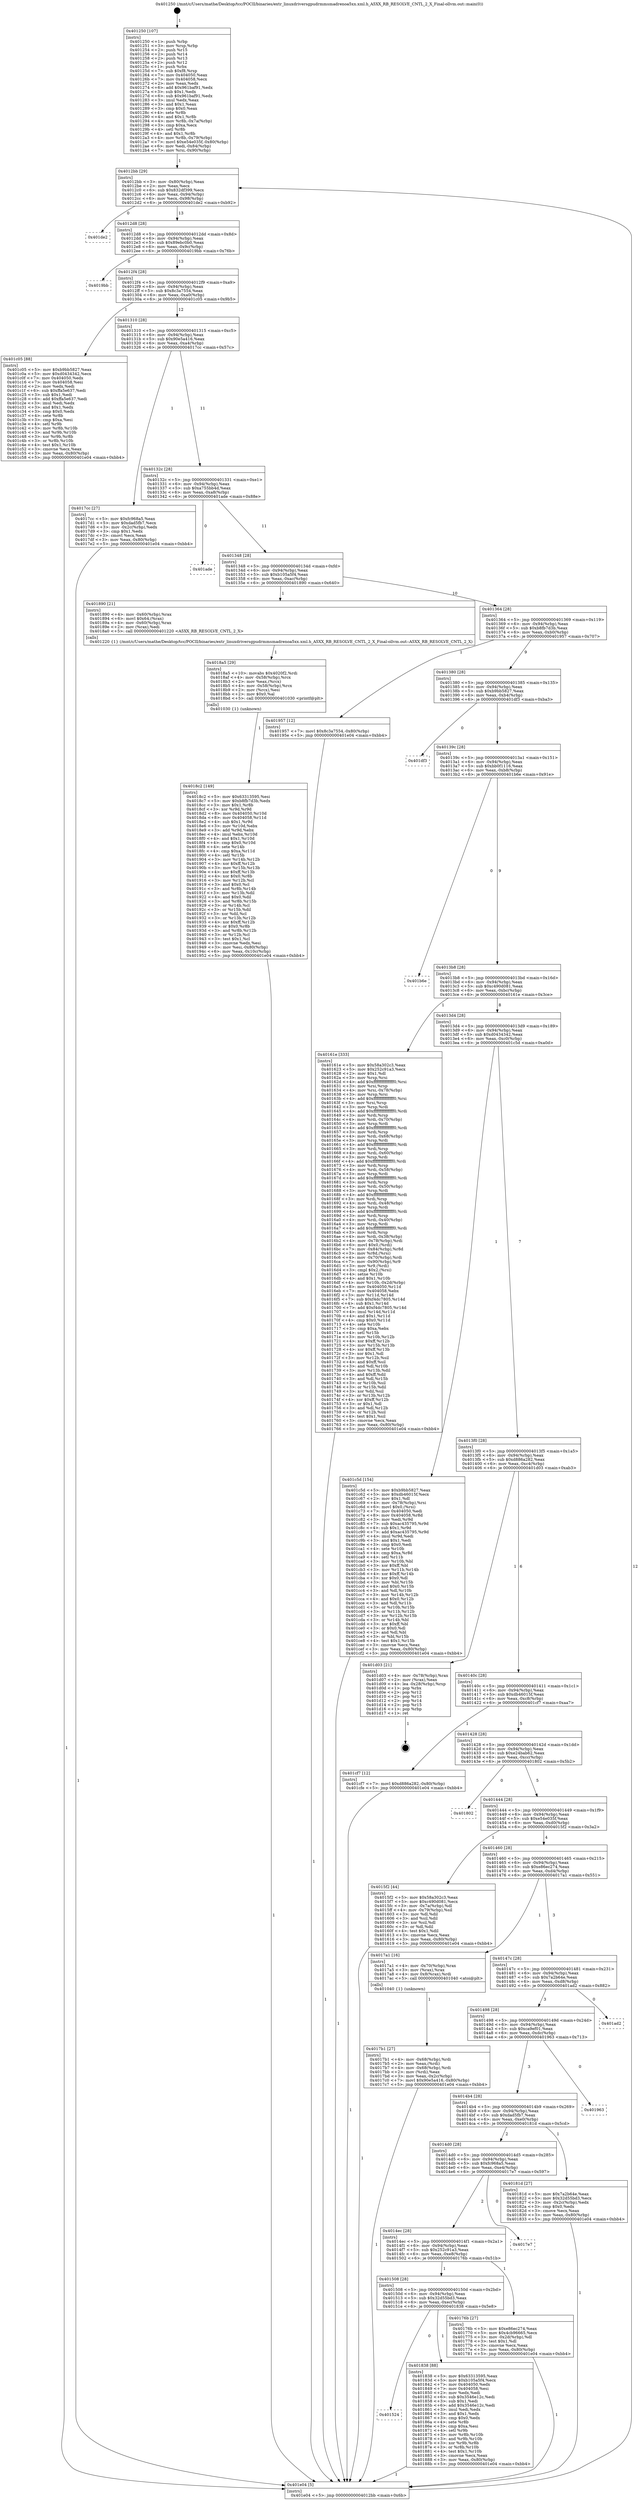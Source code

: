 digraph "0x401250" {
  label = "0x401250 (/mnt/c/Users/mathe/Desktop/tcc/POCII/binaries/extr_linuxdriversgpudrmmsmadrenoa5xx.xml.h_A5XX_RB_RESOLVE_CNTL_2_X_Final-ollvm.out::main(0))"
  labelloc = "t"
  node[shape=record]

  Entry [label="",width=0.3,height=0.3,shape=circle,fillcolor=black,style=filled]
  "0x4012bb" [label="{
     0x4012bb [29]\l
     | [instrs]\l
     &nbsp;&nbsp;0x4012bb \<+3\>: mov -0x80(%rbp),%eax\l
     &nbsp;&nbsp;0x4012be \<+2\>: mov %eax,%ecx\l
     &nbsp;&nbsp;0x4012c0 \<+6\>: sub $0x832df399,%ecx\l
     &nbsp;&nbsp;0x4012c6 \<+6\>: mov %eax,-0x94(%rbp)\l
     &nbsp;&nbsp;0x4012cc \<+6\>: mov %ecx,-0x98(%rbp)\l
     &nbsp;&nbsp;0x4012d2 \<+6\>: je 0000000000401de2 \<main+0xb92\>\l
  }"]
  "0x401de2" [label="{
     0x401de2\l
  }", style=dashed]
  "0x4012d8" [label="{
     0x4012d8 [28]\l
     | [instrs]\l
     &nbsp;&nbsp;0x4012d8 \<+5\>: jmp 00000000004012dd \<main+0x8d\>\l
     &nbsp;&nbsp;0x4012dd \<+6\>: mov -0x94(%rbp),%eax\l
     &nbsp;&nbsp;0x4012e3 \<+5\>: sub $0x89ebc0b0,%eax\l
     &nbsp;&nbsp;0x4012e8 \<+6\>: mov %eax,-0x9c(%rbp)\l
     &nbsp;&nbsp;0x4012ee \<+6\>: je 00000000004019bb \<main+0x76b\>\l
  }"]
  Exit [label="",width=0.3,height=0.3,shape=circle,fillcolor=black,style=filled,peripheries=2]
  "0x4019bb" [label="{
     0x4019bb\l
  }", style=dashed]
  "0x4012f4" [label="{
     0x4012f4 [28]\l
     | [instrs]\l
     &nbsp;&nbsp;0x4012f4 \<+5\>: jmp 00000000004012f9 \<main+0xa9\>\l
     &nbsp;&nbsp;0x4012f9 \<+6\>: mov -0x94(%rbp),%eax\l
     &nbsp;&nbsp;0x4012ff \<+5\>: sub $0x8c3a7554,%eax\l
     &nbsp;&nbsp;0x401304 \<+6\>: mov %eax,-0xa0(%rbp)\l
     &nbsp;&nbsp;0x40130a \<+6\>: je 0000000000401c05 \<main+0x9b5\>\l
  }"]
  "0x4018c2" [label="{
     0x4018c2 [149]\l
     | [instrs]\l
     &nbsp;&nbsp;0x4018c2 \<+5\>: mov $0x63313595,%esi\l
     &nbsp;&nbsp;0x4018c7 \<+5\>: mov $0xb8fb7d3b,%edx\l
     &nbsp;&nbsp;0x4018cc \<+3\>: mov $0x1,%r8b\l
     &nbsp;&nbsp;0x4018cf \<+3\>: xor %r9d,%r9d\l
     &nbsp;&nbsp;0x4018d2 \<+8\>: mov 0x404050,%r10d\l
     &nbsp;&nbsp;0x4018da \<+8\>: mov 0x404058,%r11d\l
     &nbsp;&nbsp;0x4018e2 \<+4\>: sub $0x1,%r9d\l
     &nbsp;&nbsp;0x4018e6 \<+3\>: mov %r10d,%ebx\l
     &nbsp;&nbsp;0x4018e9 \<+3\>: add %r9d,%ebx\l
     &nbsp;&nbsp;0x4018ec \<+4\>: imul %ebx,%r10d\l
     &nbsp;&nbsp;0x4018f0 \<+4\>: and $0x1,%r10d\l
     &nbsp;&nbsp;0x4018f4 \<+4\>: cmp $0x0,%r10d\l
     &nbsp;&nbsp;0x4018f8 \<+4\>: sete %r14b\l
     &nbsp;&nbsp;0x4018fc \<+4\>: cmp $0xa,%r11d\l
     &nbsp;&nbsp;0x401900 \<+4\>: setl %r15b\l
     &nbsp;&nbsp;0x401904 \<+3\>: mov %r14b,%r12b\l
     &nbsp;&nbsp;0x401907 \<+4\>: xor $0xff,%r12b\l
     &nbsp;&nbsp;0x40190b \<+3\>: mov %r15b,%r13b\l
     &nbsp;&nbsp;0x40190e \<+4\>: xor $0xff,%r13b\l
     &nbsp;&nbsp;0x401912 \<+4\>: xor $0x0,%r8b\l
     &nbsp;&nbsp;0x401916 \<+3\>: mov %r12b,%cl\l
     &nbsp;&nbsp;0x401919 \<+3\>: and $0x0,%cl\l
     &nbsp;&nbsp;0x40191c \<+3\>: and %r8b,%r14b\l
     &nbsp;&nbsp;0x40191f \<+3\>: mov %r13b,%dil\l
     &nbsp;&nbsp;0x401922 \<+4\>: and $0x0,%dil\l
     &nbsp;&nbsp;0x401926 \<+3\>: and %r8b,%r15b\l
     &nbsp;&nbsp;0x401929 \<+3\>: or %r14b,%cl\l
     &nbsp;&nbsp;0x40192c \<+3\>: or %r15b,%dil\l
     &nbsp;&nbsp;0x40192f \<+3\>: xor %dil,%cl\l
     &nbsp;&nbsp;0x401932 \<+3\>: or %r13b,%r12b\l
     &nbsp;&nbsp;0x401935 \<+4\>: xor $0xff,%r12b\l
     &nbsp;&nbsp;0x401939 \<+4\>: or $0x0,%r8b\l
     &nbsp;&nbsp;0x40193d \<+3\>: and %r8b,%r12b\l
     &nbsp;&nbsp;0x401940 \<+3\>: or %r12b,%cl\l
     &nbsp;&nbsp;0x401943 \<+3\>: test $0x1,%cl\l
     &nbsp;&nbsp;0x401946 \<+3\>: cmovne %edx,%esi\l
     &nbsp;&nbsp;0x401949 \<+3\>: mov %esi,-0x80(%rbp)\l
     &nbsp;&nbsp;0x40194c \<+6\>: mov %eax,-0x10c(%rbp)\l
     &nbsp;&nbsp;0x401952 \<+5\>: jmp 0000000000401e04 \<main+0xbb4\>\l
  }"]
  "0x401c05" [label="{
     0x401c05 [88]\l
     | [instrs]\l
     &nbsp;&nbsp;0x401c05 \<+5\>: mov $0xb9bb5827,%eax\l
     &nbsp;&nbsp;0x401c0a \<+5\>: mov $0xd0434342,%ecx\l
     &nbsp;&nbsp;0x401c0f \<+7\>: mov 0x404050,%edx\l
     &nbsp;&nbsp;0x401c16 \<+7\>: mov 0x404058,%esi\l
     &nbsp;&nbsp;0x401c1d \<+2\>: mov %edx,%edi\l
     &nbsp;&nbsp;0x401c1f \<+6\>: sub $0xffa5e637,%edi\l
     &nbsp;&nbsp;0x401c25 \<+3\>: sub $0x1,%edi\l
     &nbsp;&nbsp;0x401c28 \<+6\>: add $0xffa5e637,%edi\l
     &nbsp;&nbsp;0x401c2e \<+3\>: imul %edi,%edx\l
     &nbsp;&nbsp;0x401c31 \<+3\>: and $0x1,%edx\l
     &nbsp;&nbsp;0x401c34 \<+3\>: cmp $0x0,%edx\l
     &nbsp;&nbsp;0x401c37 \<+4\>: sete %r8b\l
     &nbsp;&nbsp;0x401c3b \<+3\>: cmp $0xa,%esi\l
     &nbsp;&nbsp;0x401c3e \<+4\>: setl %r9b\l
     &nbsp;&nbsp;0x401c42 \<+3\>: mov %r8b,%r10b\l
     &nbsp;&nbsp;0x401c45 \<+3\>: and %r9b,%r10b\l
     &nbsp;&nbsp;0x401c48 \<+3\>: xor %r9b,%r8b\l
     &nbsp;&nbsp;0x401c4b \<+3\>: or %r8b,%r10b\l
     &nbsp;&nbsp;0x401c4e \<+4\>: test $0x1,%r10b\l
     &nbsp;&nbsp;0x401c52 \<+3\>: cmovne %ecx,%eax\l
     &nbsp;&nbsp;0x401c55 \<+3\>: mov %eax,-0x80(%rbp)\l
     &nbsp;&nbsp;0x401c58 \<+5\>: jmp 0000000000401e04 \<main+0xbb4\>\l
  }"]
  "0x401310" [label="{
     0x401310 [28]\l
     | [instrs]\l
     &nbsp;&nbsp;0x401310 \<+5\>: jmp 0000000000401315 \<main+0xc5\>\l
     &nbsp;&nbsp;0x401315 \<+6\>: mov -0x94(%rbp),%eax\l
     &nbsp;&nbsp;0x40131b \<+5\>: sub $0x90e5a416,%eax\l
     &nbsp;&nbsp;0x401320 \<+6\>: mov %eax,-0xa4(%rbp)\l
     &nbsp;&nbsp;0x401326 \<+6\>: je 00000000004017cc \<main+0x57c\>\l
  }"]
  "0x4018a5" [label="{
     0x4018a5 [29]\l
     | [instrs]\l
     &nbsp;&nbsp;0x4018a5 \<+10\>: movabs $0x4020f2,%rdi\l
     &nbsp;&nbsp;0x4018af \<+4\>: mov -0x58(%rbp),%rcx\l
     &nbsp;&nbsp;0x4018b3 \<+2\>: mov %eax,(%rcx)\l
     &nbsp;&nbsp;0x4018b5 \<+4\>: mov -0x58(%rbp),%rcx\l
     &nbsp;&nbsp;0x4018b9 \<+2\>: mov (%rcx),%esi\l
     &nbsp;&nbsp;0x4018bb \<+2\>: mov $0x0,%al\l
     &nbsp;&nbsp;0x4018bd \<+5\>: call 0000000000401030 \<printf@plt\>\l
     | [calls]\l
     &nbsp;&nbsp;0x401030 \{1\} (unknown)\l
  }"]
  "0x4017cc" [label="{
     0x4017cc [27]\l
     | [instrs]\l
     &nbsp;&nbsp;0x4017cc \<+5\>: mov $0xfc968a5,%eax\l
     &nbsp;&nbsp;0x4017d1 \<+5\>: mov $0xdad5fb7,%ecx\l
     &nbsp;&nbsp;0x4017d6 \<+3\>: mov -0x2c(%rbp),%edx\l
     &nbsp;&nbsp;0x4017d9 \<+3\>: cmp $0x1,%edx\l
     &nbsp;&nbsp;0x4017dc \<+3\>: cmovl %ecx,%eax\l
     &nbsp;&nbsp;0x4017df \<+3\>: mov %eax,-0x80(%rbp)\l
     &nbsp;&nbsp;0x4017e2 \<+5\>: jmp 0000000000401e04 \<main+0xbb4\>\l
  }"]
  "0x40132c" [label="{
     0x40132c [28]\l
     | [instrs]\l
     &nbsp;&nbsp;0x40132c \<+5\>: jmp 0000000000401331 \<main+0xe1\>\l
     &nbsp;&nbsp;0x401331 \<+6\>: mov -0x94(%rbp),%eax\l
     &nbsp;&nbsp;0x401337 \<+5\>: sub $0xa755bb4d,%eax\l
     &nbsp;&nbsp;0x40133c \<+6\>: mov %eax,-0xa8(%rbp)\l
     &nbsp;&nbsp;0x401342 \<+6\>: je 0000000000401ade \<main+0x88e\>\l
  }"]
  "0x401524" [label="{
     0x401524\l
  }", style=dashed]
  "0x401ade" [label="{
     0x401ade\l
  }", style=dashed]
  "0x401348" [label="{
     0x401348 [28]\l
     | [instrs]\l
     &nbsp;&nbsp;0x401348 \<+5\>: jmp 000000000040134d \<main+0xfd\>\l
     &nbsp;&nbsp;0x40134d \<+6\>: mov -0x94(%rbp),%eax\l
     &nbsp;&nbsp;0x401353 \<+5\>: sub $0xb105a5f4,%eax\l
     &nbsp;&nbsp;0x401358 \<+6\>: mov %eax,-0xac(%rbp)\l
     &nbsp;&nbsp;0x40135e \<+6\>: je 0000000000401890 \<main+0x640\>\l
  }"]
  "0x401838" [label="{
     0x401838 [88]\l
     | [instrs]\l
     &nbsp;&nbsp;0x401838 \<+5\>: mov $0x63313595,%eax\l
     &nbsp;&nbsp;0x40183d \<+5\>: mov $0xb105a5f4,%ecx\l
     &nbsp;&nbsp;0x401842 \<+7\>: mov 0x404050,%edx\l
     &nbsp;&nbsp;0x401849 \<+7\>: mov 0x404058,%esi\l
     &nbsp;&nbsp;0x401850 \<+2\>: mov %edx,%edi\l
     &nbsp;&nbsp;0x401852 \<+6\>: sub $0x3546e12c,%edi\l
     &nbsp;&nbsp;0x401858 \<+3\>: sub $0x1,%edi\l
     &nbsp;&nbsp;0x40185b \<+6\>: add $0x3546e12c,%edi\l
     &nbsp;&nbsp;0x401861 \<+3\>: imul %edi,%edx\l
     &nbsp;&nbsp;0x401864 \<+3\>: and $0x1,%edx\l
     &nbsp;&nbsp;0x401867 \<+3\>: cmp $0x0,%edx\l
     &nbsp;&nbsp;0x40186a \<+4\>: sete %r8b\l
     &nbsp;&nbsp;0x40186e \<+3\>: cmp $0xa,%esi\l
     &nbsp;&nbsp;0x401871 \<+4\>: setl %r9b\l
     &nbsp;&nbsp;0x401875 \<+3\>: mov %r8b,%r10b\l
     &nbsp;&nbsp;0x401878 \<+3\>: and %r9b,%r10b\l
     &nbsp;&nbsp;0x40187b \<+3\>: xor %r9b,%r8b\l
     &nbsp;&nbsp;0x40187e \<+3\>: or %r8b,%r10b\l
     &nbsp;&nbsp;0x401881 \<+4\>: test $0x1,%r10b\l
     &nbsp;&nbsp;0x401885 \<+3\>: cmovne %ecx,%eax\l
     &nbsp;&nbsp;0x401888 \<+3\>: mov %eax,-0x80(%rbp)\l
     &nbsp;&nbsp;0x40188b \<+5\>: jmp 0000000000401e04 \<main+0xbb4\>\l
  }"]
  "0x401890" [label="{
     0x401890 [21]\l
     | [instrs]\l
     &nbsp;&nbsp;0x401890 \<+4\>: mov -0x60(%rbp),%rax\l
     &nbsp;&nbsp;0x401894 \<+6\>: movl $0x64,(%rax)\l
     &nbsp;&nbsp;0x40189a \<+4\>: mov -0x60(%rbp),%rax\l
     &nbsp;&nbsp;0x40189e \<+2\>: mov (%rax),%edi\l
     &nbsp;&nbsp;0x4018a0 \<+5\>: call 0000000000401220 \<A5XX_RB_RESOLVE_CNTL_2_X\>\l
     | [calls]\l
     &nbsp;&nbsp;0x401220 \{1\} (/mnt/c/Users/mathe/Desktop/tcc/POCII/binaries/extr_linuxdriversgpudrmmsmadrenoa5xx.xml.h_A5XX_RB_RESOLVE_CNTL_2_X_Final-ollvm.out::A5XX_RB_RESOLVE_CNTL_2_X)\l
  }"]
  "0x401364" [label="{
     0x401364 [28]\l
     | [instrs]\l
     &nbsp;&nbsp;0x401364 \<+5\>: jmp 0000000000401369 \<main+0x119\>\l
     &nbsp;&nbsp;0x401369 \<+6\>: mov -0x94(%rbp),%eax\l
     &nbsp;&nbsp;0x40136f \<+5\>: sub $0xb8fb7d3b,%eax\l
     &nbsp;&nbsp;0x401374 \<+6\>: mov %eax,-0xb0(%rbp)\l
     &nbsp;&nbsp;0x40137a \<+6\>: je 0000000000401957 \<main+0x707\>\l
  }"]
  "0x4017b1" [label="{
     0x4017b1 [27]\l
     | [instrs]\l
     &nbsp;&nbsp;0x4017b1 \<+4\>: mov -0x68(%rbp),%rdi\l
     &nbsp;&nbsp;0x4017b5 \<+2\>: mov %eax,(%rdi)\l
     &nbsp;&nbsp;0x4017b7 \<+4\>: mov -0x68(%rbp),%rdi\l
     &nbsp;&nbsp;0x4017bb \<+2\>: mov (%rdi),%eax\l
     &nbsp;&nbsp;0x4017bd \<+3\>: mov %eax,-0x2c(%rbp)\l
     &nbsp;&nbsp;0x4017c0 \<+7\>: movl $0x90e5a416,-0x80(%rbp)\l
     &nbsp;&nbsp;0x4017c7 \<+5\>: jmp 0000000000401e04 \<main+0xbb4\>\l
  }"]
  "0x401957" [label="{
     0x401957 [12]\l
     | [instrs]\l
     &nbsp;&nbsp;0x401957 \<+7\>: movl $0x8c3a7554,-0x80(%rbp)\l
     &nbsp;&nbsp;0x40195e \<+5\>: jmp 0000000000401e04 \<main+0xbb4\>\l
  }"]
  "0x401380" [label="{
     0x401380 [28]\l
     | [instrs]\l
     &nbsp;&nbsp;0x401380 \<+5\>: jmp 0000000000401385 \<main+0x135\>\l
     &nbsp;&nbsp;0x401385 \<+6\>: mov -0x94(%rbp),%eax\l
     &nbsp;&nbsp;0x40138b \<+5\>: sub $0xb9bb5827,%eax\l
     &nbsp;&nbsp;0x401390 \<+6\>: mov %eax,-0xb4(%rbp)\l
     &nbsp;&nbsp;0x401396 \<+6\>: je 0000000000401df3 \<main+0xba3\>\l
  }"]
  "0x401508" [label="{
     0x401508 [28]\l
     | [instrs]\l
     &nbsp;&nbsp;0x401508 \<+5\>: jmp 000000000040150d \<main+0x2bd\>\l
     &nbsp;&nbsp;0x40150d \<+6\>: mov -0x94(%rbp),%eax\l
     &nbsp;&nbsp;0x401513 \<+5\>: sub $0x32d55bd3,%eax\l
     &nbsp;&nbsp;0x401518 \<+6\>: mov %eax,-0xec(%rbp)\l
     &nbsp;&nbsp;0x40151e \<+6\>: je 0000000000401838 \<main+0x5e8\>\l
  }"]
  "0x401df3" [label="{
     0x401df3\l
  }", style=dashed]
  "0x40139c" [label="{
     0x40139c [28]\l
     | [instrs]\l
     &nbsp;&nbsp;0x40139c \<+5\>: jmp 00000000004013a1 \<main+0x151\>\l
     &nbsp;&nbsp;0x4013a1 \<+6\>: mov -0x94(%rbp),%eax\l
     &nbsp;&nbsp;0x4013a7 \<+5\>: sub $0xbb0f1116,%eax\l
     &nbsp;&nbsp;0x4013ac \<+6\>: mov %eax,-0xb8(%rbp)\l
     &nbsp;&nbsp;0x4013b2 \<+6\>: je 0000000000401b6e \<main+0x91e\>\l
  }"]
  "0x40176b" [label="{
     0x40176b [27]\l
     | [instrs]\l
     &nbsp;&nbsp;0x40176b \<+5\>: mov $0xe86ec274,%eax\l
     &nbsp;&nbsp;0x401770 \<+5\>: mov $0x4cb96665,%ecx\l
     &nbsp;&nbsp;0x401775 \<+3\>: mov -0x2d(%rbp),%dl\l
     &nbsp;&nbsp;0x401778 \<+3\>: test $0x1,%dl\l
     &nbsp;&nbsp;0x40177b \<+3\>: cmovne %ecx,%eax\l
     &nbsp;&nbsp;0x40177e \<+3\>: mov %eax,-0x80(%rbp)\l
     &nbsp;&nbsp;0x401781 \<+5\>: jmp 0000000000401e04 \<main+0xbb4\>\l
  }"]
  "0x401b6e" [label="{
     0x401b6e\l
  }", style=dashed]
  "0x4013b8" [label="{
     0x4013b8 [28]\l
     | [instrs]\l
     &nbsp;&nbsp;0x4013b8 \<+5\>: jmp 00000000004013bd \<main+0x16d\>\l
     &nbsp;&nbsp;0x4013bd \<+6\>: mov -0x94(%rbp),%eax\l
     &nbsp;&nbsp;0x4013c3 \<+5\>: sub $0xc490d081,%eax\l
     &nbsp;&nbsp;0x4013c8 \<+6\>: mov %eax,-0xbc(%rbp)\l
     &nbsp;&nbsp;0x4013ce \<+6\>: je 000000000040161e \<main+0x3ce\>\l
  }"]
  "0x4014ec" [label="{
     0x4014ec [28]\l
     | [instrs]\l
     &nbsp;&nbsp;0x4014ec \<+5\>: jmp 00000000004014f1 \<main+0x2a1\>\l
     &nbsp;&nbsp;0x4014f1 \<+6\>: mov -0x94(%rbp),%eax\l
     &nbsp;&nbsp;0x4014f7 \<+5\>: sub $0x252c91a3,%eax\l
     &nbsp;&nbsp;0x4014fc \<+6\>: mov %eax,-0xe8(%rbp)\l
     &nbsp;&nbsp;0x401502 \<+6\>: je 000000000040176b \<main+0x51b\>\l
  }"]
  "0x40161e" [label="{
     0x40161e [333]\l
     | [instrs]\l
     &nbsp;&nbsp;0x40161e \<+5\>: mov $0x58a302c3,%eax\l
     &nbsp;&nbsp;0x401623 \<+5\>: mov $0x252c91a3,%ecx\l
     &nbsp;&nbsp;0x401628 \<+2\>: mov $0x1,%dl\l
     &nbsp;&nbsp;0x40162a \<+3\>: mov %rsp,%rsi\l
     &nbsp;&nbsp;0x40162d \<+4\>: add $0xfffffffffffffff0,%rsi\l
     &nbsp;&nbsp;0x401631 \<+3\>: mov %rsi,%rsp\l
     &nbsp;&nbsp;0x401634 \<+4\>: mov %rsi,-0x78(%rbp)\l
     &nbsp;&nbsp;0x401638 \<+3\>: mov %rsp,%rsi\l
     &nbsp;&nbsp;0x40163b \<+4\>: add $0xfffffffffffffff0,%rsi\l
     &nbsp;&nbsp;0x40163f \<+3\>: mov %rsi,%rsp\l
     &nbsp;&nbsp;0x401642 \<+3\>: mov %rsp,%rdi\l
     &nbsp;&nbsp;0x401645 \<+4\>: add $0xfffffffffffffff0,%rdi\l
     &nbsp;&nbsp;0x401649 \<+3\>: mov %rdi,%rsp\l
     &nbsp;&nbsp;0x40164c \<+4\>: mov %rdi,-0x70(%rbp)\l
     &nbsp;&nbsp;0x401650 \<+3\>: mov %rsp,%rdi\l
     &nbsp;&nbsp;0x401653 \<+4\>: add $0xfffffffffffffff0,%rdi\l
     &nbsp;&nbsp;0x401657 \<+3\>: mov %rdi,%rsp\l
     &nbsp;&nbsp;0x40165a \<+4\>: mov %rdi,-0x68(%rbp)\l
     &nbsp;&nbsp;0x40165e \<+3\>: mov %rsp,%rdi\l
     &nbsp;&nbsp;0x401661 \<+4\>: add $0xfffffffffffffff0,%rdi\l
     &nbsp;&nbsp;0x401665 \<+3\>: mov %rdi,%rsp\l
     &nbsp;&nbsp;0x401668 \<+4\>: mov %rdi,-0x60(%rbp)\l
     &nbsp;&nbsp;0x40166c \<+3\>: mov %rsp,%rdi\l
     &nbsp;&nbsp;0x40166f \<+4\>: add $0xfffffffffffffff0,%rdi\l
     &nbsp;&nbsp;0x401673 \<+3\>: mov %rdi,%rsp\l
     &nbsp;&nbsp;0x401676 \<+4\>: mov %rdi,-0x58(%rbp)\l
     &nbsp;&nbsp;0x40167a \<+3\>: mov %rsp,%rdi\l
     &nbsp;&nbsp;0x40167d \<+4\>: add $0xfffffffffffffff0,%rdi\l
     &nbsp;&nbsp;0x401681 \<+3\>: mov %rdi,%rsp\l
     &nbsp;&nbsp;0x401684 \<+4\>: mov %rdi,-0x50(%rbp)\l
     &nbsp;&nbsp;0x401688 \<+3\>: mov %rsp,%rdi\l
     &nbsp;&nbsp;0x40168b \<+4\>: add $0xfffffffffffffff0,%rdi\l
     &nbsp;&nbsp;0x40168f \<+3\>: mov %rdi,%rsp\l
     &nbsp;&nbsp;0x401692 \<+4\>: mov %rdi,-0x48(%rbp)\l
     &nbsp;&nbsp;0x401696 \<+3\>: mov %rsp,%rdi\l
     &nbsp;&nbsp;0x401699 \<+4\>: add $0xfffffffffffffff0,%rdi\l
     &nbsp;&nbsp;0x40169d \<+3\>: mov %rdi,%rsp\l
     &nbsp;&nbsp;0x4016a0 \<+4\>: mov %rdi,-0x40(%rbp)\l
     &nbsp;&nbsp;0x4016a4 \<+3\>: mov %rsp,%rdi\l
     &nbsp;&nbsp;0x4016a7 \<+4\>: add $0xfffffffffffffff0,%rdi\l
     &nbsp;&nbsp;0x4016ab \<+3\>: mov %rdi,%rsp\l
     &nbsp;&nbsp;0x4016ae \<+4\>: mov %rdi,-0x38(%rbp)\l
     &nbsp;&nbsp;0x4016b2 \<+4\>: mov -0x78(%rbp),%rdi\l
     &nbsp;&nbsp;0x4016b6 \<+6\>: movl $0x0,(%rdi)\l
     &nbsp;&nbsp;0x4016bc \<+7\>: mov -0x84(%rbp),%r8d\l
     &nbsp;&nbsp;0x4016c3 \<+3\>: mov %r8d,(%rsi)\l
     &nbsp;&nbsp;0x4016c6 \<+4\>: mov -0x70(%rbp),%rdi\l
     &nbsp;&nbsp;0x4016ca \<+7\>: mov -0x90(%rbp),%r9\l
     &nbsp;&nbsp;0x4016d1 \<+3\>: mov %r9,(%rdi)\l
     &nbsp;&nbsp;0x4016d4 \<+3\>: cmpl $0x2,(%rsi)\l
     &nbsp;&nbsp;0x4016d7 \<+4\>: setne %r10b\l
     &nbsp;&nbsp;0x4016db \<+4\>: and $0x1,%r10b\l
     &nbsp;&nbsp;0x4016df \<+4\>: mov %r10b,-0x2d(%rbp)\l
     &nbsp;&nbsp;0x4016e3 \<+8\>: mov 0x404050,%r11d\l
     &nbsp;&nbsp;0x4016eb \<+7\>: mov 0x404058,%ebx\l
     &nbsp;&nbsp;0x4016f2 \<+3\>: mov %r11d,%r14d\l
     &nbsp;&nbsp;0x4016f5 \<+7\>: sub $0xf4dc7805,%r14d\l
     &nbsp;&nbsp;0x4016fc \<+4\>: sub $0x1,%r14d\l
     &nbsp;&nbsp;0x401700 \<+7\>: add $0xf4dc7805,%r14d\l
     &nbsp;&nbsp;0x401707 \<+4\>: imul %r14d,%r11d\l
     &nbsp;&nbsp;0x40170b \<+4\>: and $0x1,%r11d\l
     &nbsp;&nbsp;0x40170f \<+4\>: cmp $0x0,%r11d\l
     &nbsp;&nbsp;0x401713 \<+4\>: sete %r10b\l
     &nbsp;&nbsp;0x401717 \<+3\>: cmp $0xa,%ebx\l
     &nbsp;&nbsp;0x40171a \<+4\>: setl %r15b\l
     &nbsp;&nbsp;0x40171e \<+3\>: mov %r10b,%r12b\l
     &nbsp;&nbsp;0x401721 \<+4\>: xor $0xff,%r12b\l
     &nbsp;&nbsp;0x401725 \<+3\>: mov %r15b,%r13b\l
     &nbsp;&nbsp;0x401728 \<+4\>: xor $0xff,%r13b\l
     &nbsp;&nbsp;0x40172c \<+3\>: xor $0x1,%dl\l
     &nbsp;&nbsp;0x40172f \<+3\>: mov %r12b,%sil\l
     &nbsp;&nbsp;0x401732 \<+4\>: and $0xff,%sil\l
     &nbsp;&nbsp;0x401736 \<+3\>: and %dl,%r10b\l
     &nbsp;&nbsp;0x401739 \<+3\>: mov %r13b,%dil\l
     &nbsp;&nbsp;0x40173c \<+4\>: and $0xff,%dil\l
     &nbsp;&nbsp;0x401740 \<+3\>: and %dl,%r15b\l
     &nbsp;&nbsp;0x401743 \<+3\>: or %r10b,%sil\l
     &nbsp;&nbsp;0x401746 \<+3\>: or %r15b,%dil\l
     &nbsp;&nbsp;0x401749 \<+3\>: xor %dil,%sil\l
     &nbsp;&nbsp;0x40174c \<+3\>: or %r13b,%r12b\l
     &nbsp;&nbsp;0x40174f \<+4\>: xor $0xff,%r12b\l
     &nbsp;&nbsp;0x401753 \<+3\>: or $0x1,%dl\l
     &nbsp;&nbsp;0x401756 \<+3\>: and %dl,%r12b\l
     &nbsp;&nbsp;0x401759 \<+3\>: or %r12b,%sil\l
     &nbsp;&nbsp;0x40175c \<+4\>: test $0x1,%sil\l
     &nbsp;&nbsp;0x401760 \<+3\>: cmovne %ecx,%eax\l
     &nbsp;&nbsp;0x401763 \<+3\>: mov %eax,-0x80(%rbp)\l
     &nbsp;&nbsp;0x401766 \<+5\>: jmp 0000000000401e04 \<main+0xbb4\>\l
  }"]
  "0x4013d4" [label="{
     0x4013d4 [28]\l
     | [instrs]\l
     &nbsp;&nbsp;0x4013d4 \<+5\>: jmp 00000000004013d9 \<main+0x189\>\l
     &nbsp;&nbsp;0x4013d9 \<+6\>: mov -0x94(%rbp),%eax\l
     &nbsp;&nbsp;0x4013df \<+5\>: sub $0xd0434342,%eax\l
     &nbsp;&nbsp;0x4013e4 \<+6\>: mov %eax,-0xc0(%rbp)\l
     &nbsp;&nbsp;0x4013ea \<+6\>: je 0000000000401c5d \<main+0xa0d\>\l
  }"]
  "0x4017e7" [label="{
     0x4017e7\l
  }", style=dashed]
  "0x401c5d" [label="{
     0x401c5d [154]\l
     | [instrs]\l
     &nbsp;&nbsp;0x401c5d \<+5\>: mov $0xb9bb5827,%eax\l
     &nbsp;&nbsp;0x401c62 \<+5\>: mov $0xdb46015f,%ecx\l
     &nbsp;&nbsp;0x401c67 \<+2\>: mov $0x1,%dl\l
     &nbsp;&nbsp;0x401c69 \<+4\>: mov -0x78(%rbp),%rsi\l
     &nbsp;&nbsp;0x401c6d \<+6\>: movl $0x0,(%rsi)\l
     &nbsp;&nbsp;0x401c73 \<+7\>: mov 0x404050,%edi\l
     &nbsp;&nbsp;0x401c7a \<+8\>: mov 0x404058,%r8d\l
     &nbsp;&nbsp;0x401c82 \<+3\>: mov %edi,%r9d\l
     &nbsp;&nbsp;0x401c85 \<+7\>: sub $0xac435795,%r9d\l
     &nbsp;&nbsp;0x401c8c \<+4\>: sub $0x1,%r9d\l
     &nbsp;&nbsp;0x401c90 \<+7\>: add $0xac435795,%r9d\l
     &nbsp;&nbsp;0x401c97 \<+4\>: imul %r9d,%edi\l
     &nbsp;&nbsp;0x401c9b \<+3\>: and $0x1,%edi\l
     &nbsp;&nbsp;0x401c9e \<+3\>: cmp $0x0,%edi\l
     &nbsp;&nbsp;0x401ca1 \<+4\>: sete %r10b\l
     &nbsp;&nbsp;0x401ca5 \<+4\>: cmp $0xa,%r8d\l
     &nbsp;&nbsp;0x401ca9 \<+4\>: setl %r11b\l
     &nbsp;&nbsp;0x401cad \<+3\>: mov %r10b,%bl\l
     &nbsp;&nbsp;0x401cb0 \<+3\>: xor $0xff,%bl\l
     &nbsp;&nbsp;0x401cb3 \<+3\>: mov %r11b,%r14b\l
     &nbsp;&nbsp;0x401cb6 \<+4\>: xor $0xff,%r14b\l
     &nbsp;&nbsp;0x401cba \<+3\>: xor $0x0,%dl\l
     &nbsp;&nbsp;0x401cbd \<+3\>: mov %bl,%r15b\l
     &nbsp;&nbsp;0x401cc0 \<+4\>: and $0x0,%r15b\l
     &nbsp;&nbsp;0x401cc4 \<+3\>: and %dl,%r10b\l
     &nbsp;&nbsp;0x401cc7 \<+3\>: mov %r14b,%r12b\l
     &nbsp;&nbsp;0x401cca \<+4\>: and $0x0,%r12b\l
     &nbsp;&nbsp;0x401cce \<+3\>: and %dl,%r11b\l
     &nbsp;&nbsp;0x401cd1 \<+3\>: or %r10b,%r15b\l
     &nbsp;&nbsp;0x401cd4 \<+3\>: or %r11b,%r12b\l
     &nbsp;&nbsp;0x401cd7 \<+3\>: xor %r12b,%r15b\l
     &nbsp;&nbsp;0x401cda \<+3\>: or %r14b,%bl\l
     &nbsp;&nbsp;0x401cdd \<+3\>: xor $0xff,%bl\l
     &nbsp;&nbsp;0x401ce0 \<+3\>: or $0x0,%dl\l
     &nbsp;&nbsp;0x401ce3 \<+2\>: and %dl,%bl\l
     &nbsp;&nbsp;0x401ce5 \<+3\>: or %bl,%r15b\l
     &nbsp;&nbsp;0x401ce8 \<+4\>: test $0x1,%r15b\l
     &nbsp;&nbsp;0x401cec \<+3\>: cmovne %ecx,%eax\l
     &nbsp;&nbsp;0x401cef \<+3\>: mov %eax,-0x80(%rbp)\l
     &nbsp;&nbsp;0x401cf2 \<+5\>: jmp 0000000000401e04 \<main+0xbb4\>\l
  }"]
  "0x4013f0" [label="{
     0x4013f0 [28]\l
     | [instrs]\l
     &nbsp;&nbsp;0x4013f0 \<+5\>: jmp 00000000004013f5 \<main+0x1a5\>\l
     &nbsp;&nbsp;0x4013f5 \<+6\>: mov -0x94(%rbp),%eax\l
     &nbsp;&nbsp;0x4013fb \<+5\>: sub $0xd886a282,%eax\l
     &nbsp;&nbsp;0x401400 \<+6\>: mov %eax,-0xc4(%rbp)\l
     &nbsp;&nbsp;0x401406 \<+6\>: je 0000000000401d03 \<main+0xab3\>\l
  }"]
  "0x4014d0" [label="{
     0x4014d0 [28]\l
     | [instrs]\l
     &nbsp;&nbsp;0x4014d0 \<+5\>: jmp 00000000004014d5 \<main+0x285\>\l
     &nbsp;&nbsp;0x4014d5 \<+6\>: mov -0x94(%rbp),%eax\l
     &nbsp;&nbsp;0x4014db \<+5\>: sub $0xfc968a5,%eax\l
     &nbsp;&nbsp;0x4014e0 \<+6\>: mov %eax,-0xe4(%rbp)\l
     &nbsp;&nbsp;0x4014e6 \<+6\>: je 00000000004017e7 \<main+0x597\>\l
  }"]
  "0x401d03" [label="{
     0x401d03 [21]\l
     | [instrs]\l
     &nbsp;&nbsp;0x401d03 \<+4\>: mov -0x78(%rbp),%rax\l
     &nbsp;&nbsp;0x401d07 \<+2\>: mov (%rax),%eax\l
     &nbsp;&nbsp;0x401d09 \<+4\>: lea -0x28(%rbp),%rsp\l
     &nbsp;&nbsp;0x401d0d \<+1\>: pop %rbx\l
     &nbsp;&nbsp;0x401d0e \<+2\>: pop %r12\l
     &nbsp;&nbsp;0x401d10 \<+2\>: pop %r13\l
     &nbsp;&nbsp;0x401d12 \<+2\>: pop %r14\l
     &nbsp;&nbsp;0x401d14 \<+2\>: pop %r15\l
     &nbsp;&nbsp;0x401d16 \<+1\>: pop %rbp\l
     &nbsp;&nbsp;0x401d17 \<+1\>: ret\l
  }"]
  "0x40140c" [label="{
     0x40140c [28]\l
     | [instrs]\l
     &nbsp;&nbsp;0x40140c \<+5\>: jmp 0000000000401411 \<main+0x1c1\>\l
     &nbsp;&nbsp;0x401411 \<+6\>: mov -0x94(%rbp),%eax\l
     &nbsp;&nbsp;0x401417 \<+5\>: sub $0xdb46015f,%eax\l
     &nbsp;&nbsp;0x40141c \<+6\>: mov %eax,-0xc8(%rbp)\l
     &nbsp;&nbsp;0x401422 \<+6\>: je 0000000000401cf7 \<main+0xaa7\>\l
  }"]
  "0x40181d" [label="{
     0x40181d [27]\l
     | [instrs]\l
     &nbsp;&nbsp;0x40181d \<+5\>: mov $0x7a2b64e,%eax\l
     &nbsp;&nbsp;0x401822 \<+5\>: mov $0x32d55bd3,%ecx\l
     &nbsp;&nbsp;0x401827 \<+3\>: mov -0x2c(%rbp),%edx\l
     &nbsp;&nbsp;0x40182a \<+3\>: cmp $0x0,%edx\l
     &nbsp;&nbsp;0x40182d \<+3\>: cmove %ecx,%eax\l
     &nbsp;&nbsp;0x401830 \<+3\>: mov %eax,-0x80(%rbp)\l
     &nbsp;&nbsp;0x401833 \<+5\>: jmp 0000000000401e04 \<main+0xbb4\>\l
  }"]
  "0x401cf7" [label="{
     0x401cf7 [12]\l
     | [instrs]\l
     &nbsp;&nbsp;0x401cf7 \<+7\>: movl $0xd886a282,-0x80(%rbp)\l
     &nbsp;&nbsp;0x401cfe \<+5\>: jmp 0000000000401e04 \<main+0xbb4\>\l
  }"]
  "0x401428" [label="{
     0x401428 [28]\l
     | [instrs]\l
     &nbsp;&nbsp;0x401428 \<+5\>: jmp 000000000040142d \<main+0x1dd\>\l
     &nbsp;&nbsp;0x40142d \<+6\>: mov -0x94(%rbp),%eax\l
     &nbsp;&nbsp;0x401433 \<+5\>: sub $0xe24bab62,%eax\l
     &nbsp;&nbsp;0x401438 \<+6\>: mov %eax,-0xcc(%rbp)\l
     &nbsp;&nbsp;0x40143e \<+6\>: je 0000000000401802 \<main+0x5b2\>\l
  }"]
  "0x4014b4" [label="{
     0x4014b4 [28]\l
     | [instrs]\l
     &nbsp;&nbsp;0x4014b4 \<+5\>: jmp 00000000004014b9 \<main+0x269\>\l
     &nbsp;&nbsp;0x4014b9 \<+6\>: mov -0x94(%rbp),%eax\l
     &nbsp;&nbsp;0x4014bf \<+5\>: sub $0xdad5fb7,%eax\l
     &nbsp;&nbsp;0x4014c4 \<+6\>: mov %eax,-0xe0(%rbp)\l
     &nbsp;&nbsp;0x4014ca \<+6\>: je 000000000040181d \<main+0x5cd\>\l
  }"]
  "0x401802" [label="{
     0x401802\l
  }", style=dashed]
  "0x401444" [label="{
     0x401444 [28]\l
     | [instrs]\l
     &nbsp;&nbsp;0x401444 \<+5\>: jmp 0000000000401449 \<main+0x1f9\>\l
     &nbsp;&nbsp;0x401449 \<+6\>: mov -0x94(%rbp),%eax\l
     &nbsp;&nbsp;0x40144f \<+5\>: sub $0xe54e035f,%eax\l
     &nbsp;&nbsp;0x401454 \<+6\>: mov %eax,-0xd0(%rbp)\l
     &nbsp;&nbsp;0x40145a \<+6\>: je 00000000004015f2 \<main+0x3a2\>\l
  }"]
  "0x401963" [label="{
     0x401963\l
  }", style=dashed]
  "0x4015f2" [label="{
     0x4015f2 [44]\l
     | [instrs]\l
     &nbsp;&nbsp;0x4015f2 \<+5\>: mov $0x58a302c3,%eax\l
     &nbsp;&nbsp;0x4015f7 \<+5\>: mov $0xc490d081,%ecx\l
     &nbsp;&nbsp;0x4015fc \<+3\>: mov -0x7a(%rbp),%dl\l
     &nbsp;&nbsp;0x4015ff \<+4\>: mov -0x79(%rbp),%sil\l
     &nbsp;&nbsp;0x401603 \<+3\>: mov %dl,%dil\l
     &nbsp;&nbsp;0x401606 \<+3\>: and %sil,%dil\l
     &nbsp;&nbsp;0x401609 \<+3\>: xor %sil,%dl\l
     &nbsp;&nbsp;0x40160c \<+3\>: or %dl,%dil\l
     &nbsp;&nbsp;0x40160f \<+4\>: test $0x1,%dil\l
     &nbsp;&nbsp;0x401613 \<+3\>: cmovne %ecx,%eax\l
     &nbsp;&nbsp;0x401616 \<+3\>: mov %eax,-0x80(%rbp)\l
     &nbsp;&nbsp;0x401619 \<+5\>: jmp 0000000000401e04 \<main+0xbb4\>\l
  }"]
  "0x401460" [label="{
     0x401460 [28]\l
     | [instrs]\l
     &nbsp;&nbsp;0x401460 \<+5\>: jmp 0000000000401465 \<main+0x215\>\l
     &nbsp;&nbsp;0x401465 \<+6\>: mov -0x94(%rbp),%eax\l
     &nbsp;&nbsp;0x40146b \<+5\>: sub $0xe86ec274,%eax\l
     &nbsp;&nbsp;0x401470 \<+6\>: mov %eax,-0xd4(%rbp)\l
     &nbsp;&nbsp;0x401476 \<+6\>: je 00000000004017a1 \<main+0x551\>\l
  }"]
  "0x401e04" [label="{
     0x401e04 [5]\l
     | [instrs]\l
     &nbsp;&nbsp;0x401e04 \<+5\>: jmp 00000000004012bb \<main+0x6b\>\l
  }"]
  "0x401250" [label="{
     0x401250 [107]\l
     | [instrs]\l
     &nbsp;&nbsp;0x401250 \<+1\>: push %rbp\l
     &nbsp;&nbsp;0x401251 \<+3\>: mov %rsp,%rbp\l
     &nbsp;&nbsp;0x401254 \<+2\>: push %r15\l
     &nbsp;&nbsp;0x401256 \<+2\>: push %r14\l
     &nbsp;&nbsp;0x401258 \<+2\>: push %r13\l
     &nbsp;&nbsp;0x40125a \<+2\>: push %r12\l
     &nbsp;&nbsp;0x40125c \<+1\>: push %rbx\l
     &nbsp;&nbsp;0x40125d \<+7\>: sub $0xf8,%rsp\l
     &nbsp;&nbsp;0x401264 \<+7\>: mov 0x404050,%eax\l
     &nbsp;&nbsp;0x40126b \<+7\>: mov 0x404058,%ecx\l
     &nbsp;&nbsp;0x401272 \<+2\>: mov %eax,%edx\l
     &nbsp;&nbsp;0x401274 \<+6\>: add $0x961baf91,%edx\l
     &nbsp;&nbsp;0x40127a \<+3\>: sub $0x1,%edx\l
     &nbsp;&nbsp;0x40127d \<+6\>: sub $0x961baf91,%edx\l
     &nbsp;&nbsp;0x401283 \<+3\>: imul %edx,%eax\l
     &nbsp;&nbsp;0x401286 \<+3\>: and $0x1,%eax\l
     &nbsp;&nbsp;0x401289 \<+3\>: cmp $0x0,%eax\l
     &nbsp;&nbsp;0x40128c \<+4\>: sete %r8b\l
     &nbsp;&nbsp;0x401290 \<+4\>: and $0x1,%r8b\l
     &nbsp;&nbsp;0x401294 \<+4\>: mov %r8b,-0x7a(%rbp)\l
     &nbsp;&nbsp;0x401298 \<+3\>: cmp $0xa,%ecx\l
     &nbsp;&nbsp;0x40129b \<+4\>: setl %r8b\l
     &nbsp;&nbsp;0x40129f \<+4\>: and $0x1,%r8b\l
     &nbsp;&nbsp;0x4012a3 \<+4\>: mov %r8b,-0x79(%rbp)\l
     &nbsp;&nbsp;0x4012a7 \<+7\>: movl $0xe54e035f,-0x80(%rbp)\l
     &nbsp;&nbsp;0x4012ae \<+6\>: mov %edi,-0x84(%rbp)\l
     &nbsp;&nbsp;0x4012b4 \<+7\>: mov %rsi,-0x90(%rbp)\l
  }"]
  "0x401498" [label="{
     0x401498 [28]\l
     | [instrs]\l
     &nbsp;&nbsp;0x401498 \<+5\>: jmp 000000000040149d \<main+0x24d\>\l
     &nbsp;&nbsp;0x40149d \<+6\>: mov -0x94(%rbp),%eax\l
     &nbsp;&nbsp;0x4014a3 \<+5\>: sub $0xca9ef01,%eax\l
     &nbsp;&nbsp;0x4014a8 \<+6\>: mov %eax,-0xdc(%rbp)\l
     &nbsp;&nbsp;0x4014ae \<+6\>: je 0000000000401963 \<main+0x713\>\l
  }"]
  "0x401ad2" [label="{
     0x401ad2\l
  }", style=dashed]
  "0x4017a1" [label="{
     0x4017a1 [16]\l
     | [instrs]\l
     &nbsp;&nbsp;0x4017a1 \<+4\>: mov -0x70(%rbp),%rax\l
     &nbsp;&nbsp;0x4017a5 \<+3\>: mov (%rax),%rax\l
     &nbsp;&nbsp;0x4017a8 \<+4\>: mov 0x8(%rax),%rdi\l
     &nbsp;&nbsp;0x4017ac \<+5\>: call 0000000000401040 \<atoi@plt\>\l
     | [calls]\l
     &nbsp;&nbsp;0x401040 \{1\} (unknown)\l
  }"]
  "0x40147c" [label="{
     0x40147c [28]\l
     | [instrs]\l
     &nbsp;&nbsp;0x40147c \<+5\>: jmp 0000000000401481 \<main+0x231\>\l
     &nbsp;&nbsp;0x401481 \<+6\>: mov -0x94(%rbp),%eax\l
     &nbsp;&nbsp;0x401487 \<+5\>: sub $0x7a2b64e,%eax\l
     &nbsp;&nbsp;0x40148c \<+6\>: mov %eax,-0xd8(%rbp)\l
     &nbsp;&nbsp;0x401492 \<+6\>: je 0000000000401ad2 \<main+0x882\>\l
  }"]
  Entry -> "0x401250" [label=" 1"]
  "0x4012bb" -> "0x401de2" [label=" 0"]
  "0x4012bb" -> "0x4012d8" [label=" 13"]
  "0x401d03" -> Exit [label=" 1"]
  "0x4012d8" -> "0x4019bb" [label=" 0"]
  "0x4012d8" -> "0x4012f4" [label=" 13"]
  "0x401cf7" -> "0x401e04" [label=" 1"]
  "0x4012f4" -> "0x401c05" [label=" 1"]
  "0x4012f4" -> "0x401310" [label=" 12"]
  "0x401c5d" -> "0x401e04" [label=" 1"]
  "0x401310" -> "0x4017cc" [label=" 1"]
  "0x401310" -> "0x40132c" [label=" 11"]
  "0x401c05" -> "0x401e04" [label=" 1"]
  "0x40132c" -> "0x401ade" [label=" 0"]
  "0x40132c" -> "0x401348" [label=" 11"]
  "0x401957" -> "0x401e04" [label=" 1"]
  "0x401348" -> "0x401890" [label=" 1"]
  "0x401348" -> "0x401364" [label=" 10"]
  "0x4018c2" -> "0x401e04" [label=" 1"]
  "0x401364" -> "0x401957" [label=" 1"]
  "0x401364" -> "0x401380" [label=" 9"]
  "0x401890" -> "0x4018a5" [label=" 1"]
  "0x401380" -> "0x401df3" [label=" 0"]
  "0x401380" -> "0x40139c" [label=" 9"]
  "0x401838" -> "0x401e04" [label=" 1"]
  "0x40139c" -> "0x401b6e" [label=" 0"]
  "0x40139c" -> "0x4013b8" [label=" 9"]
  "0x401508" -> "0x401524" [label=" 0"]
  "0x4013b8" -> "0x40161e" [label=" 1"]
  "0x4013b8" -> "0x4013d4" [label=" 8"]
  "0x4018a5" -> "0x4018c2" [label=" 1"]
  "0x4013d4" -> "0x401c5d" [label=" 1"]
  "0x4013d4" -> "0x4013f0" [label=" 7"]
  "0x40181d" -> "0x401e04" [label=" 1"]
  "0x4013f0" -> "0x401d03" [label=" 1"]
  "0x4013f0" -> "0x40140c" [label=" 6"]
  "0x4017b1" -> "0x401e04" [label=" 1"]
  "0x40140c" -> "0x401cf7" [label=" 1"]
  "0x40140c" -> "0x401428" [label=" 5"]
  "0x4017a1" -> "0x4017b1" [label=" 1"]
  "0x401428" -> "0x401802" [label=" 0"]
  "0x401428" -> "0x401444" [label=" 5"]
  "0x4014ec" -> "0x401508" [label=" 1"]
  "0x401444" -> "0x4015f2" [label=" 1"]
  "0x401444" -> "0x401460" [label=" 4"]
  "0x4015f2" -> "0x401e04" [label=" 1"]
  "0x401250" -> "0x4012bb" [label=" 1"]
  "0x401e04" -> "0x4012bb" [label=" 12"]
  "0x4014ec" -> "0x40176b" [label=" 1"]
  "0x40161e" -> "0x401e04" [label=" 1"]
  "0x4014d0" -> "0x4014ec" [label=" 2"]
  "0x401460" -> "0x4017a1" [label=" 1"]
  "0x401460" -> "0x40147c" [label=" 3"]
  "0x4014d0" -> "0x4017e7" [label=" 0"]
  "0x40147c" -> "0x401ad2" [label=" 0"]
  "0x40147c" -> "0x401498" [label=" 3"]
  "0x401508" -> "0x401838" [label=" 1"]
  "0x401498" -> "0x401963" [label=" 0"]
  "0x401498" -> "0x4014b4" [label=" 3"]
  "0x40176b" -> "0x401e04" [label=" 1"]
  "0x4014b4" -> "0x40181d" [label=" 1"]
  "0x4014b4" -> "0x4014d0" [label=" 2"]
  "0x4017cc" -> "0x401e04" [label=" 1"]
}
